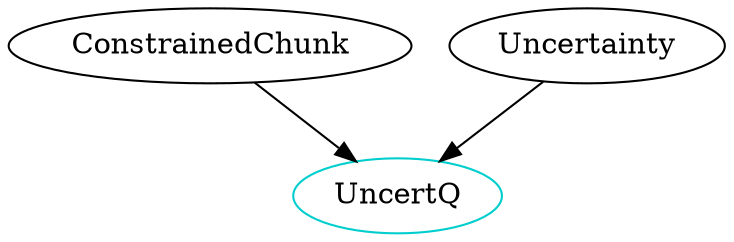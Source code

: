 digraph uncertq {
	/* relationships between independent and dependent components */
	ConstrainedChunk -> UncertQ;
    Uncertainty -> UncertQ;
    
	/* definitions for each type component */
	UncertQ 	    [shape=oval, color=cyan3, label="UncertQ"];

}

/* dot -Tpng sample.dot -o sample.png */
